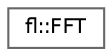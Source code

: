 digraph "Graphical Class Hierarchy"
{
 // INTERACTIVE_SVG=YES
 // LATEX_PDF_SIZE
  bgcolor="transparent";
  edge [fontname=Helvetica,fontsize=10,labelfontname=Helvetica,labelfontsize=10];
  node [fontname=Helvetica,fontsize=10,shape=box,height=0.2,width=0.4];
  rankdir="LR";
  Node0 [id="Node000000",label="fl::FFT",height=0.2,width=0.4,color="grey40", fillcolor="white", style="filled",URL="$d1/d47/classfl_1_1_f_f_t.html",tooltip=" "];
}
